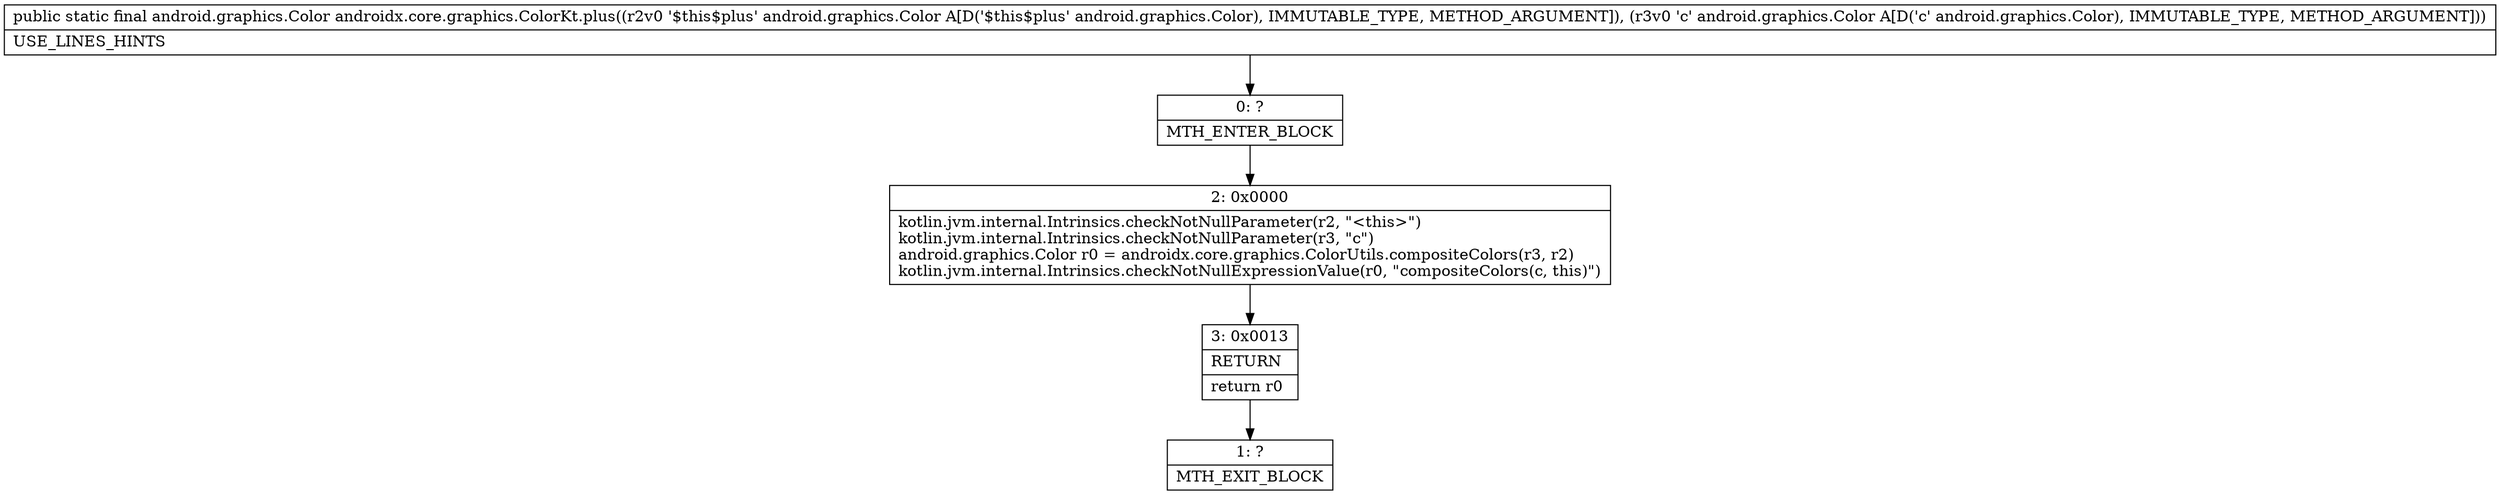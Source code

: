 digraph "CFG forandroidx.core.graphics.ColorKt.plus(Landroid\/graphics\/Color;Landroid\/graphics\/Color;)Landroid\/graphics\/Color;" {
Node_0 [shape=record,label="{0\:\ ?|MTH_ENTER_BLOCK\l}"];
Node_2 [shape=record,label="{2\:\ 0x0000|kotlin.jvm.internal.Intrinsics.checkNotNullParameter(r2, \"\<this\>\")\lkotlin.jvm.internal.Intrinsics.checkNotNullParameter(r3, \"c\")\landroid.graphics.Color r0 = androidx.core.graphics.ColorUtils.compositeColors(r3, r2)\lkotlin.jvm.internal.Intrinsics.checkNotNullExpressionValue(r0, \"compositeColors(c, this)\")\l}"];
Node_3 [shape=record,label="{3\:\ 0x0013|RETURN\l|return r0\l}"];
Node_1 [shape=record,label="{1\:\ ?|MTH_EXIT_BLOCK\l}"];
MethodNode[shape=record,label="{public static final android.graphics.Color androidx.core.graphics.ColorKt.plus((r2v0 '$this$plus' android.graphics.Color A[D('$this$plus' android.graphics.Color), IMMUTABLE_TYPE, METHOD_ARGUMENT]), (r3v0 'c' android.graphics.Color A[D('c' android.graphics.Color), IMMUTABLE_TYPE, METHOD_ARGUMENT]))  | USE_LINES_HINTS\l}"];
MethodNode -> Node_0;Node_0 -> Node_2;
Node_2 -> Node_3;
Node_3 -> Node_1;
}

